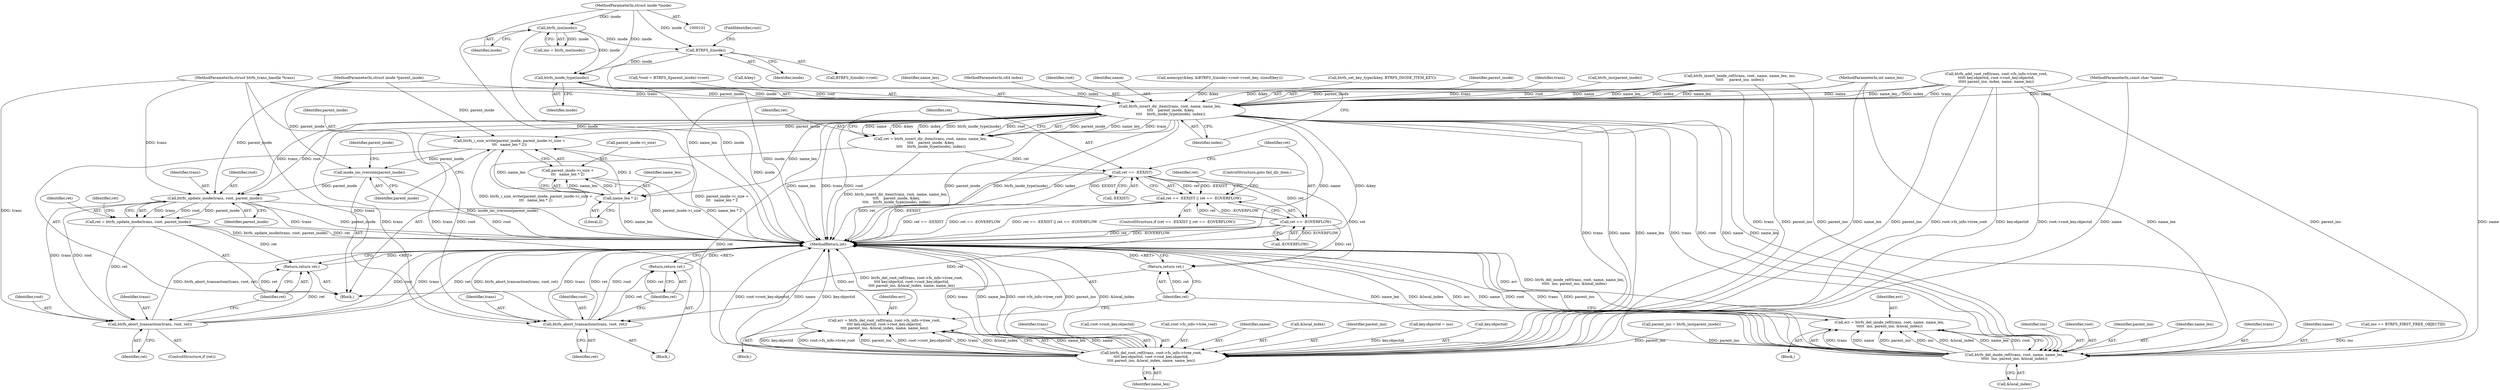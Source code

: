 digraph "0_linux_9c52057c698fb96f8f07e7a4bcf4801a092bda89@pointer" {
"1000221" [label="(Call,btrfs_inode_type(inode))"];
"1000125" [label="(Call,btrfs_ino(inode))"];
"1000104" [label="(MethodParameterIn,struct inode *inode)"];
"1000144" [label="(Call,BTRFS_I(inode))"];
"1000213" [label="(Call,btrfs_insert_dir_item(trans, root, name, name_len,\n \t\t\t\t    parent_inode, &key,\n \t\t\t\t    btrfs_inode_type(inode), index))"];
"1000211" [label="(Call,ret = btrfs_insert_dir_item(trans, root, name, name_len,\n \t\t\t\t    parent_inode, &key,\n \t\t\t\t    btrfs_inode_type(inode), index))"];
"1000226" [label="(Call,ret == -EEXIST)"];
"1000225" [label="(Call,ret == -EEXIST || ret == -EOVERFLOW)"];
"1000230" [label="(Call,ret == -EOVERFLOW)"];
"1000239" [label="(Call,btrfs_abort_transaction(trans, root, ret))"];
"1000243" [label="(Return,return ret;)"];
"1000327" [label="(Return,return ret;)"];
"1000245" [label="(Call,btrfs_i_size_write(parent_inode, parent_inode->i_size +\n\t\t\t   name_len * 2))"];
"1000254" [label="(Call,inode_inc_iversion(parent_inode))"];
"1000267" [label="(Call,btrfs_update_inode(trans, root, parent_inode))"];
"1000265" [label="(Call,ret = btrfs_update_inode(trans, root, parent_inode))"];
"1000273" [label="(Call,btrfs_abort_transaction(trans, root, ret))"];
"1000277" [label="(Return,return ret;)"];
"1000251" [label="(Call,name_len * 2)"];
"1000247" [label="(Call,parent_inode->i_size +\n\t\t\t   name_len * 2)"];
"1000290" [label="(Call,btrfs_del_root_ref(trans, root->fs_info->tree_root,\n\t\t\t\t key.objectid, root->root_key.objectid,\n\t\t\t\t parent_ino, &local_index, name, name_len))"];
"1000288" [label="(Call,err = btrfs_del_root_ref(trans, root->fs_info->tree_root,\n\t\t\t\t key.objectid, root->root_key.objectid,\n\t\t\t\t parent_ino, &local_index, name, name_len))"];
"1000318" [label="(Call,btrfs_del_inode_ref(trans, root, name, name_len,\n\t\t\t\t\t  ino, parent_ino, &local_index))"];
"1000316" [label="(Call,err = btrfs_del_inode_ref(trans, root, name, name_len,\n\t\t\t\t\t  ino, parent_ino, &local_index))"];
"1000321" [label="(Identifier,name)"];
"1000222" [label="(Identifier,inode)"];
"1000273" [label="(Call,btrfs_abort_transaction(trans, root, ret))"];
"1000240" [label="(Identifier,trans)"];
"1000116" [label="(Call,*root = BTRFS_I(parent_inode)->root)"];
"1000266" [label="(Identifier,ret)"];
"1000219" [label="(Call,&key)"];
"1000199" [label="(Call,btrfs_insert_inode_ref(trans, root, name, name_len, ino,\n\t\t\t\t\t     parent_ino, index))"];
"1000291" [label="(Identifier,trans)"];
"1000125" [label="(Call,btrfs_ino(inode))"];
"1000109" [label="(Block,)"];
"1000285" [label="(Block,)"];
"1000105" [label="(MethodParameterIn,const char *name)"];
"1000327" [label="(Return,return ret;)"];
"1000231" [label="(Identifier,ret)"];
"1000300" [label="(Call,root->root_key.objectid)"];
"1000270" [label="(Identifier,parent_inode)"];
"1000309" [label="(Identifier,name_len)"];
"1000328" [label="(Identifier,ret)"];
"1000128" [label="(Call,parent_ino = btrfs_ino(parent_inode))"];
"1000227" [label="(Identifier,ret)"];
"1000290" [label="(Call,btrfs_del_root_ref(trans, root->fs_info->tree_root,\n\t\t\t\t key.objectid, root->root_key.objectid,\n\t\t\t\t parent_ino, &local_index, name, name_len))"];
"1000271" [label="(ControlStructure,if (ret))"];
"1000211" [label="(Call,ret = btrfs_insert_dir_item(trans, root, name, name_len,\n \t\t\t\t    parent_inode, &key,\n \t\t\t\t    btrfs_inode_type(inode), index))"];
"1000143" [label="(Call,BTRFS_I(inode)->root)"];
"1000230" [label="(Call,ret == -EOVERFLOW)"];
"1000232" [label="(Call,-EOVERFLOW)"];
"1000258" [label="(Identifier,parent_inode)"];
"1000292" [label="(Call,root->fs_info->tree_root)"];
"1000282" [label="(Call,ino == BTRFS_FIRST_FREE_OBJECTID)"];
"1000269" [label="(Identifier,root)"];
"1000239" [label="(Call,btrfs_abort_transaction(trans, root, ret))"];
"1000241" [label="(Identifier,root)"];
"1000323" [label="(Identifier,ino)"];
"1000255" [label="(Identifier,parent_inode)"];
"1000320" [label="(Identifier,root)"];
"1000318" [label="(Call,btrfs_del_inode_ref(trans, root, name, name_len,\n\t\t\t\t\t  ino, parent_ino, &local_index))"];
"1000246" [label="(Identifier,parent_inode)"];
"1000316" [label="(Call,err = btrfs_del_inode_ref(trans, root, name, name_len,\n\t\t\t\t\t  ino, parent_ino, &local_index))"];
"1000324" [label="(Identifier,parent_ino)"];
"1000289" [label="(Identifier,err)"];
"1000223" [label="(Identifier,index)"];
"1000322" [label="(Identifier,name_len)"];
"1000274" [label="(Identifier,trans)"];
"1000276" [label="(Identifier,ret)"];
"1000217" [label="(Identifier,name_len)"];
"1000108" [label="(MethodParameterIn,u64 index)"];
"1000215" [label="(Identifier,root)"];
"1000104" [label="(MethodParameterIn,struct inode *inode)"];
"1000308" [label="(Identifier,name)"];
"1000267" [label="(Call,btrfs_update_inode(trans, root, parent_inode))"];
"1000243" [label="(Return,return ret;)"];
"1000288" [label="(Call,err = btrfs_del_root_ref(trans, root->fs_info->tree_root,\n\t\t\t\t key.objectid, root->root_key.objectid,\n\t\t\t\t parent_ino, &local_index, name, name_len))"];
"1000317" [label="(Identifier,err)"];
"1000216" [label="(Identifier,name)"];
"1000242" [label="(Identifier,ret)"];
"1000244" [label="(Identifier,ret)"];
"1000306" [label="(Call,&local_index)"];
"1000238" [label="(Block,)"];
"1000248" [label="(Call,parent_inode->i_size)"];
"1000254" [label="(Call,inode_inc_iversion(parent_inode))"];
"1000174" [label="(Call,btrfs_add_root_ref(trans, root->fs_info->tree_root,\n\t\t\t\t\t key.objectid, root->root_key.objectid,\n\t\t\t\t\t parent_ino, index, name, name_len))"];
"1000144" [label="(Call,BTRFS_I(inode))"];
"1000138" [label="(Call,memcpy(&key, &BTRFS_I(inode)->root->root_key, sizeof(key)))"];
"1000272" [label="(Identifier,ret)"];
"1000329" [label="(MethodReturn,int)"];
"1000251" [label="(Call,name_len * 2)"];
"1000226" [label="(Call,ret == -EEXIST)"];
"1000278" [label="(Identifier,ret)"];
"1000253" [label="(Literal,2)"];
"1000305" [label="(Identifier,parent_ino)"];
"1000319" [label="(Identifier,trans)"];
"1000268" [label="(Identifier,trans)"];
"1000145" [label="(Identifier,inode)"];
"1000265" [label="(Call,ret = btrfs_update_inode(trans, root, parent_inode))"];
"1000245" [label="(Call,btrfs_i_size_write(parent_inode, parent_inode->i_size +\n\t\t\t   name_len * 2))"];
"1000103" [label="(MethodParameterIn,struct inode *parent_inode)"];
"1000313" [label="(Block,)"];
"1000157" [label="(Call,btrfs_set_key_type(&key, BTRFS_INODE_ITEM_KEY))"];
"1000123" [label="(Call,ino = btrfs_ino(inode))"];
"1000234" [label="(ControlStructure,goto fail_dir_item;)"];
"1000252" [label="(Identifier,name_len)"];
"1000212" [label="(Identifier,ret)"];
"1000126" [label="(Identifier,inode)"];
"1000218" [label="(Identifier,parent_inode)"];
"1000221" [label="(Call,btrfs_inode_type(inode))"];
"1000214" [label="(Identifier,trans)"];
"1000102" [label="(MethodParameterIn,struct btrfs_trans_handle *trans)"];
"1000228" [label="(Call,-EEXIST)"];
"1000237" [label="(Identifier,ret)"];
"1000152" [label="(Call,key.objectid = ino)"];
"1000225" [label="(Call,ret == -EEXIST || ret == -EOVERFLOW)"];
"1000275" [label="(Identifier,root)"];
"1000247" [label="(Call,parent_inode->i_size +\n\t\t\t   name_len * 2)"];
"1000325" [label="(Call,&local_index)"];
"1000106" [label="(MethodParameterIn,int name_len)"];
"1000224" [label="(ControlStructure,if (ret == -EEXIST || ret == -EOVERFLOW))"];
"1000297" [label="(Call,key.objectid)"];
"1000130" [label="(Call,btrfs_ino(parent_inode))"];
"1000146" [label="(FieldIdentifier,root)"];
"1000213" [label="(Call,btrfs_insert_dir_item(trans, root, name, name_len,\n \t\t\t\t    parent_inode, &key,\n \t\t\t\t    btrfs_inode_type(inode), index))"];
"1000277" [label="(Return,return ret;)"];
"1000221" -> "1000213"  [label="AST: "];
"1000221" -> "1000222"  [label="CFG: "];
"1000222" -> "1000221"  [label="AST: "];
"1000223" -> "1000221"  [label="CFG: "];
"1000221" -> "1000329"  [label="DDG: inode"];
"1000221" -> "1000213"  [label="DDG: inode"];
"1000125" -> "1000221"  [label="DDG: inode"];
"1000144" -> "1000221"  [label="DDG: inode"];
"1000104" -> "1000221"  [label="DDG: inode"];
"1000125" -> "1000123"  [label="AST: "];
"1000125" -> "1000126"  [label="CFG: "];
"1000126" -> "1000125"  [label="AST: "];
"1000123" -> "1000125"  [label="CFG: "];
"1000125" -> "1000329"  [label="DDG: inode"];
"1000125" -> "1000123"  [label="DDG: inode"];
"1000104" -> "1000125"  [label="DDG: inode"];
"1000125" -> "1000144"  [label="DDG: inode"];
"1000104" -> "1000101"  [label="AST: "];
"1000104" -> "1000329"  [label="DDG: inode"];
"1000104" -> "1000144"  [label="DDG: inode"];
"1000144" -> "1000143"  [label="AST: "];
"1000144" -> "1000145"  [label="CFG: "];
"1000145" -> "1000144"  [label="AST: "];
"1000146" -> "1000144"  [label="CFG: "];
"1000144" -> "1000329"  [label="DDG: inode"];
"1000213" -> "1000211"  [label="AST: "];
"1000213" -> "1000223"  [label="CFG: "];
"1000214" -> "1000213"  [label="AST: "];
"1000215" -> "1000213"  [label="AST: "];
"1000216" -> "1000213"  [label="AST: "];
"1000217" -> "1000213"  [label="AST: "];
"1000218" -> "1000213"  [label="AST: "];
"1000219" -> "1000213"  [label="AST: "];
"1000223" -> "1000213"  [label="AST: "];
"1000211" -> "1000213"  [label="CFG: "];
"1000213" -> "1000329"  [label="DDG: btrfs_inode_type(inode)"];
"1000213" -> "1000329"  [label="DDG: index"];
"1000213" -> "1000329"  [label="DDG: name"];
"1000213" -> "1000329"  [label="DDG: &key"];
"1000213" -> "1000329"  [label="DDG: name_len"];
"1000213" -> "1000329"  [label="DDG: trans"];
"1000213" -> "1000329"  [label="DDG: parent_inode"];
"1000213" -> "1000329"  [label="DDG: root"];
"1000213" -> "1000211"  [label="DDG: parent_inode"];
"1000213" -> "1000211"  [label="DDG: name_len"];
"1000213" -> "1000211"  [label="DDG: trans"];
"1000213" -> "1000211"  [label="DDG: name"];
"1000213" -> "1000211"  [label="DDG: &key"];
"1000213" -> "1000211"  [label="DDG: index"];
"1000213" -> "1000211"  [label="DDG: btrfs_inode_type(inode)"];
"1000213" -> "1000211"  [label="DDG: root"];
"1000199" -> "1000213"  [label="DDG: trans"];
"1000199" -> "1000213"  [label="DDG: root"];
"1000199" -> "1000213"  [label="DDG: name"];
"1000199" -> "1000213"  [label="DDG: name_len"];
"1000199" -> "1000213"  [label="DDG: index"];
"1000174" -> "1000213"  [label="DDG: trans"];
"1000174" -> "1000213"  [label="DDG: name"];
"1000174" -> "1000213"  [label="DDG: name_len"];
"1000174" -> "1000213"  [label="DDG: index"];
"1000102" -> "1000213"  [label="DDG: trans"];
"1000116" -> "1000213"  [label="DDG: root"];
"1000105" -> "1000213"  [label="DDG: name"];
"1000106" -> "1000213"  [label="DDG: name_len"];
"1000130" -> "1000213"  [label="DDG: parent_inode"];
"1000103" -> "1000213"  [label="DDG: parent_inode"];
"1000138" -> "1000213"  [label="DDG: &key"];
"1000157" -> "1000213"  [label="DDG: &key"];
"1000108" -> "1000213"  [label="DDG: index"];
"1000213" -> "1000239"  [label="DDG: trans"];
"1000213" -> "1000239"  [label="DDG: root"];
"1000213" -> "1000245"  [label="DDG: parent_inode"];
"1000213" -> "1000251"  [label="DDG: name_len"];
"1000213" -> "1000267"  [label="DDG: trans"];
"1000213" -> "1000267"  [label="DDG: root"];
"1000213" -> "1000290"  [label="DDG: trans"];
"1000213" -> "1000290"  [label="DDG: name"];
"1000213" -> "1000290"  [label="DDG: name_len"];
"1000213" -> "1000318"  [label="DDG: trans"];
"1000213" -> "1000318"  [label="DDG: root"];
"1000213" -> "1000318"  [label="DDG: name"];
"1000213" -> "1000318"  [label="DDG: name_len"];
"1000211" -> "1000109"  [label="AST: "];
"1000212" -> "1000211"  [label="AST: "];
"1000227" -> "1000211"  [label="CFG: "];
"1000211" -> "1000329"  [label="DDG: btrfs_insert_dir_item(trans, root, name, name_len,\n \t\t\t\t    parent_inode, &key,\n \t\t\t\t    btrfs_inode_type(inode), index)"];
"1000211" -> "1000226"  [label="DDG: ret"];
"1000226" -> "1000225"  [label="AST: "];
"1000226" -> "1000228"  [label="CFG: "];
"1000227" -> "1000226"  [label="AST: "];
"1000228" -> "1000226"  [label="AST: "];
"1000231" -> "1000226"  [label="CFG: "];
"1000225" -> "1000226"  [label="CFG: "];
"1000226" -> "1000329"  [label="DDG: ret"];
"1000226" -> "1000329"  [label="DDG: -EEXIST"];
"1000226" -> "1000225"  [label="DDG: ret"];
"1000226" -> "1000225"  [label="DDG: -EEXIST"];
"1000228" -> "1000226"  [label="DDG: EEXIST"];
"1000226" -> "1000230"  [label="DDG: ret"];
"1000226" -> "1000239"  [label="DDG: ret"];
"1000226" -> "1000327"  [label="DDG: ret"];
"1000225" -> "1000224"  [label="AST: "];
"1000225" -> "1000230"  [label="CFG: "];
"1000230" -> "1000225"  [label="AST: "];
"1000234" -> "1000225"  [label="CFG: "];
"1000237" -> "1000225"  [label="CFG: "];
"1000225" -> "1000329"  [label="DDG: ret == -EEXIST || ret == -EOVERFLOW"];
"1000225" -> "1000329"  [label="DDG: ret == -EEXIST"];
"1000225" -> "1000329"  [label="DDG: ret == -EOVERFLOW"];
"1000230" -> "1000225"  [label="DDG: ret"];
"1000230" -> "1000225"  [label="DDG: -EOVERFLOW"];
"1000230" -> "1000232"  [label="CFG: "];
"1000231" -> "1000230"  [label="AST: "];
"1000232" -> "1000230"  [label="AST: "];
"1000230" -> "1000329"  [label="DDG: ret"];
"1000230" -> "1000329"  [label="DDG: -EOVERFLOW"];
"1000232" -> "1000230"  [label="DDG: EOVERFLOW"];
"1000230" -> "1000239"  [label="DDG: ret"];
"1000230" -> "1000327"  [label="DDG: ret"];
"1000239" -> "1000238"  [label="AST: "];
"1000239" -> "1000242"  [label="CFG: "];
"1000240" -> "1000239"  [label="AST: "];
"1000241" -> "1000239"  [label="AST: "];
"1000242" -> "1000239"  [label="AST: "];
"1000244" -> "1000239"  [label="CFG: "];
"1000239" -> "1000329"  [label="DDG: btrfs_abort_transaction(trans, root, ret)"];
"1000239" -> "1000329"  [label="DDG: trans"];
"1000239" -> "1000329"  [label="DDG: ret"];
"1000239" -> "1000329"  [label="DDG: root"];
"1000102" -> "1000239"  [label="DDG: trans"];
"1000239" -> "1000243"  [label="DDG: ret"];
"1000243" -> "1000238"  [label="AST: "];
"1000243" -> "1000244"  [label="CFG: "];
"1000244" -> "1000243"  [label="AST: "];
"1000329" -> "1000243"  [label="CFG: "];
"1000243" -> "1000329"  [label="DDG: <RET>"];
"1000244" -> "1000243"  [label="DDG: ret"];
"1000327" -> "1000109"  [label="AST: "];
"1000327" -> "1000328"  [label="CFG: "];
"1000328" -> "1000327"  [label="AST: "];
"1000329" -> "1000327"  [label="CFG: "];
"1000327" -> "1000329"  [label="DDG: <RET>"];
"1000328" -> "1000327"  [label="DDG: ret"];
"1000245" -> "1000109"  [label="AST: "];
"1000245" -> "1000247"  [label="CFG: "];
"1000246" -> "1000245"  [label="AST: "];
"1000247" -> "1000245"  [label="AST: "];
"1000255" -> "1000245"  [label="CFG: "];
"1000245" -> "1000329"  [label="DDG: btrfs_i_size_write(parent_inode, parent_inode->i_size +\n\t\t\t   name_len * 2)"];
"1000245" -> "1000329"  [label="DDG: parent_inode->i_size +\n\t\t\t   name_len * 2"];
"1000103" -> "1000245"  [label="DDG: parent_inode"];
"1000251" -> "1000245"  [label="DDG: name_len"];
"1000251" -> "1000245"  [label="DDG: 2"];
"1000245" -> "1000254"  [label="DDG: parent_inode"];
"1000254" -> "1000109"  [label="AST: "];
"1000254" -> "1000255"  [label="CFG: "];
"1000255" -> "1000254"  [label="AST: "];
"1000258" -> "1000254"  [label="CFG: "];
"1000254" -> "1000329"  [label="DDG: inode_inc_iversion(parent_inode)"];
"1000103" -> "1000254"  [label="DDG: parent_inode"];
"1000254" -> "1000267"  [label="DDG: parent_inode"];
"1000267" -> "1000265"  [label="AST: "];
"1000267" -> "1000270"  [label="CFG: "];
"1000268" -> "1000267"  [label="AST: "];
"1000269" -> "1000267"  [label="AST: "];
"1000270" -> "1000267"  [label="AST: "];
"1000265" -> "1000267"  [label="CFG: "];
"1000267" -> "1000329"  [label="DDG: root"];
"1000267" -> "1000329"  [label="DDG: trans"];
"1000267" -> "1000329"  [label="DDG: parent_inode"];
"1000267" -> "1000265"  [label="DDG: trans"];
"1000267" -> "1000265"  [label="DDG: root"];
"1000267" -> "1000265"  [label="DDG: parent_inode"];
"1000102" -> "1000267"  [label="DDG: trans"];
"1000103" -> "1000267"  [label="DDG: parent_inode"];
"1000267" -> "1000273"  [label="DDG: trans"];
"1000267" -> "1000273"  [label="DDG: root"];
"1000265" -> "1000109"  [label="AST: "];
"1000266" -> "1000265"  [label="AST: "];
"1000272" -> "1000265"  [label="CFG: "];
"1000265" -> "1000329"  [label="DDG: btrfs_update_inode(trans, root, parent_inode)"];
"1000265" -> "1000329"  [label="DDG: ret"];
"1000265" -> "1000273"  [label="DDG: ret"];
"1000265" -> "1000277"  [label="DDG: ret"];
"1000273" -> "1000271"  [label="AST: "];
"1000273" -> "1000276"  [label="CFG: "];
"1000274" -> "1000273"  [label="AST: "];
"1000275" -> "1000273"  [label="AST: "];
"1000276" -> "1000273"  [label="AST: "];
"1000278" -> "1000273"  [label="CFG: "];
"1000273" -> "1000329"  [label="DDG: root"];
"1000273" -> "1000329"  [label="DDG: trans"];
"1000273" -> "1000329"  [label="DDG: ret"];
"1000273" -> "1000329"  [label="DDG: btrfs_abort_transaction(trans, root, ret)"];
"1000102" -> "1000273"  [label="DDG: trans"];
"1000273" -> "1000277"  [label="DDG: ret"];
"1000277" -> "1000109"  [label="AST: "];
"1000277" -> "1000278"  [label="CFG: "];
"1000278" -> "1000277"  [label="AST: "];
"1000329" -> "1000277"  [label="CFG: "];
"1000277" -> "1000329"  [label="DDG: <RET>"];
"1000278" -> "1000277"  [label="DDG: ret"];
"1000251" -> "1000247"  [label="AST: "];
"1000251" -> "1000253"  [label="CFG: "];
"1000252" -> "1000251"  [label="AST: "];
"1000253" -> "1000251"  [label="AST: "];
"1000247" -> "1000251"  [label="CFG: "];
"1000251" -> "1000329"  [label="DDG: name_len"];
"1000251" -> "1000247"  [label="DDG: name_len"];
"1000251" -> "1000247"  [label="DDG: 2"];
"1000106" -> "1000251"  [label="DDG: name_len"];
"1000248" -> "1000247"  [label="AST: "];
"1000247" -> "1000329"  [label="DDG: parent_inode->i_size"];
"1000247" -> "1000329"  [label="DDG: name_len * 2"];
"1000290" -> "1000288"  [label="AST: "];
"1000290" -> "1000309"  [label="CFG: "];
"1000291" -> "1000290"  [label="AST: "];
"1000292" -> "1000290"  [label="AST: "];
"1000297" -> "1000290"  [label="AST: "];
"1000300" -> "1000290"  [label="AST: "];
"1000305" -> "1000290"  [label="AST: "];
"1000306" -> "1000290"  [label="AST: "];
"1000308" -> "1000290"  [label="AST: "];
"1000309" -> "1000290"  [label="AST: "];
"1000288" -> "1000290"  [label="CFG: "];
"1000290" -> "1000329"  [label="DDG: key.objectid"];
"1000290" -> "1000329"  [label="DDG: trans"];
"1000290" -> "1000329"  [label="DDG: name_len"];
"1000290" -> "1000329"  [label="DDG: root->fs_info->tree_root"];
"1000290" -> "1000329"  [label="DDG: parent_ino"];
"1000290" -> "1000329"  [label="DDG: &local_index"];
"1000290" -> "1000329"  [label="DDG: root->root_key.objectid"];
"1000290" -> "1000329"  [label="DDG: name"];
"1000290" -> "1000288"  [label="DDG: name_len"];
"1000290" -> "1000288"  [label="DDG: name"];
"1000290" -> "1000288"  [label="DDG: key.objectid"];
"1000290" -> "1000288"  [label="DDG: root->fs_info->tree_root"];
"1000290" -> "1000288"  [label="DDG: parent_ino"];
"1000290" -> "1000288"  [label="DDG: root->root_key.objectid"];
"1000290" -> "1000288"  [label="DDG: trans"];
"1000290" -> "1000288"  [label="DDG: &local_index"];
"1000102" -> "1000290"  [label="DDG: trans"];
"1000174" -> "1000290"  [label="DDG: root->fs_info->tree_root"];
"1000174" -> "1000290"  [label="DDG: key.objectid"];
"1000174" -> "1000290"  [label="DDG: root->root_key.objectid"];
"1000174" -> "1000290"  [label="DDG: parent_ino"];
"1000152" -> "1000290"  [label="DDG: key.objectid"];
"1000128" -> "1000290"  [label="DDG: parent_ino"];
"1000199" -> "1000290"  [label="DDG: parent_ino"];
"1000105" -> "1000290"  [label="DDG: name"];
"1000106" -> "1000290"  [label="DDG: name_len"];
"1000288" -> "1000285"  [label="AST: "];
"1000289" -> "1000288"  [label="AST: "];
"1000328" -> "1000288"  [label="CFG: "];
"1000288" -> "1000329"  [label="DDG: btrfs_del_root_ref(trans, root->fs_info->tree_root,\n\t\t\t\t key.objectid, root->root_key.objectid,\n\t\t\t\t parent_ino, &local_index, name, name_len)"];
"1000288" -> "1000329"  [label="DDG: err"];
"1000318" -> "1000316"  [label="AST: "];
"1000318" -> "1000325"  [label="CFG: "];
"1000319" -> "1000318"  [label="AST: "];
"1000320" -> "1000318"  [label="AST: "];
"1000321" -> "1000318"  [label="AST: "];
"1000322" -> "1000318"  [label="AST: "];
"1000323" -> "1000318"  [label="AST: "];
"1000324" -> "1000318"  [label="AST: "];
"1000325" -> "1000318"  [label="AST: "];
"1000316" -> "1000318"  [label="CFG: "];
"1000318" -> "1000329"  [label="DDG: trans"];
"1000318" -> "1000329"  [label="DDG: parent_ino"];
"1000318" -> "1000329"  [label="DDG: name_len"];
"1000318" -> "1000329"  [label="DDG: &local_index"];
"1000318" -> "1000329"  [label="DDG: ino"];
"1000318" -> "1000329"  [label="DDG: name"];
"1000318" -> "1000329"  [label="DDG: root"];
"1000318" -> "1000316"  [label="DDG: trans"];
"1000318" -> "1000316"  [label="DDG: name"];
"1000318" -> "1000316"  [label="DDG: parent_ino"];
"1000318" -> "1000316"  [label="DDG: ino"];
"1000318" -> "1000316"  [label="DDG: &local_index"];
"1000318" -> "1000316"  [label="DDG: name_len"];
"1000318" -> "1000316"  [label="DDG: root"];
"1000102" -> "1000318"  [label="DDG: trans"];
"1000105" -> "1000318"  [label="DDG: name"];
"1000106" -> "1000318"  [label="DDG: name_len"];
"1000282" -> "1000318"  [label="DDG: ino"];
"1000174" -> "1000318"  [label="DDG: parent_ino"];
"1000128" -> "1000318"  [label="DDG: parent_ino"];
"1000199" -> "1000318"  [label="DDG: parent_ino"];
"1000316" -> "1000313"  [label="AST: "];
"1000317" -> "1000316"  [label="AST: "];
"1000328" -> "1000316"  [label="CFG: "];
"1000316" -> "1000329"  [label="DDG: btrfs_del_inode_ref(trans, root, name, name_len,\n\t\t\t\t\t  ino, parent_ino, &local_index)"];
"1000316" -> "1000329"  [label="DDG: err"];
}
